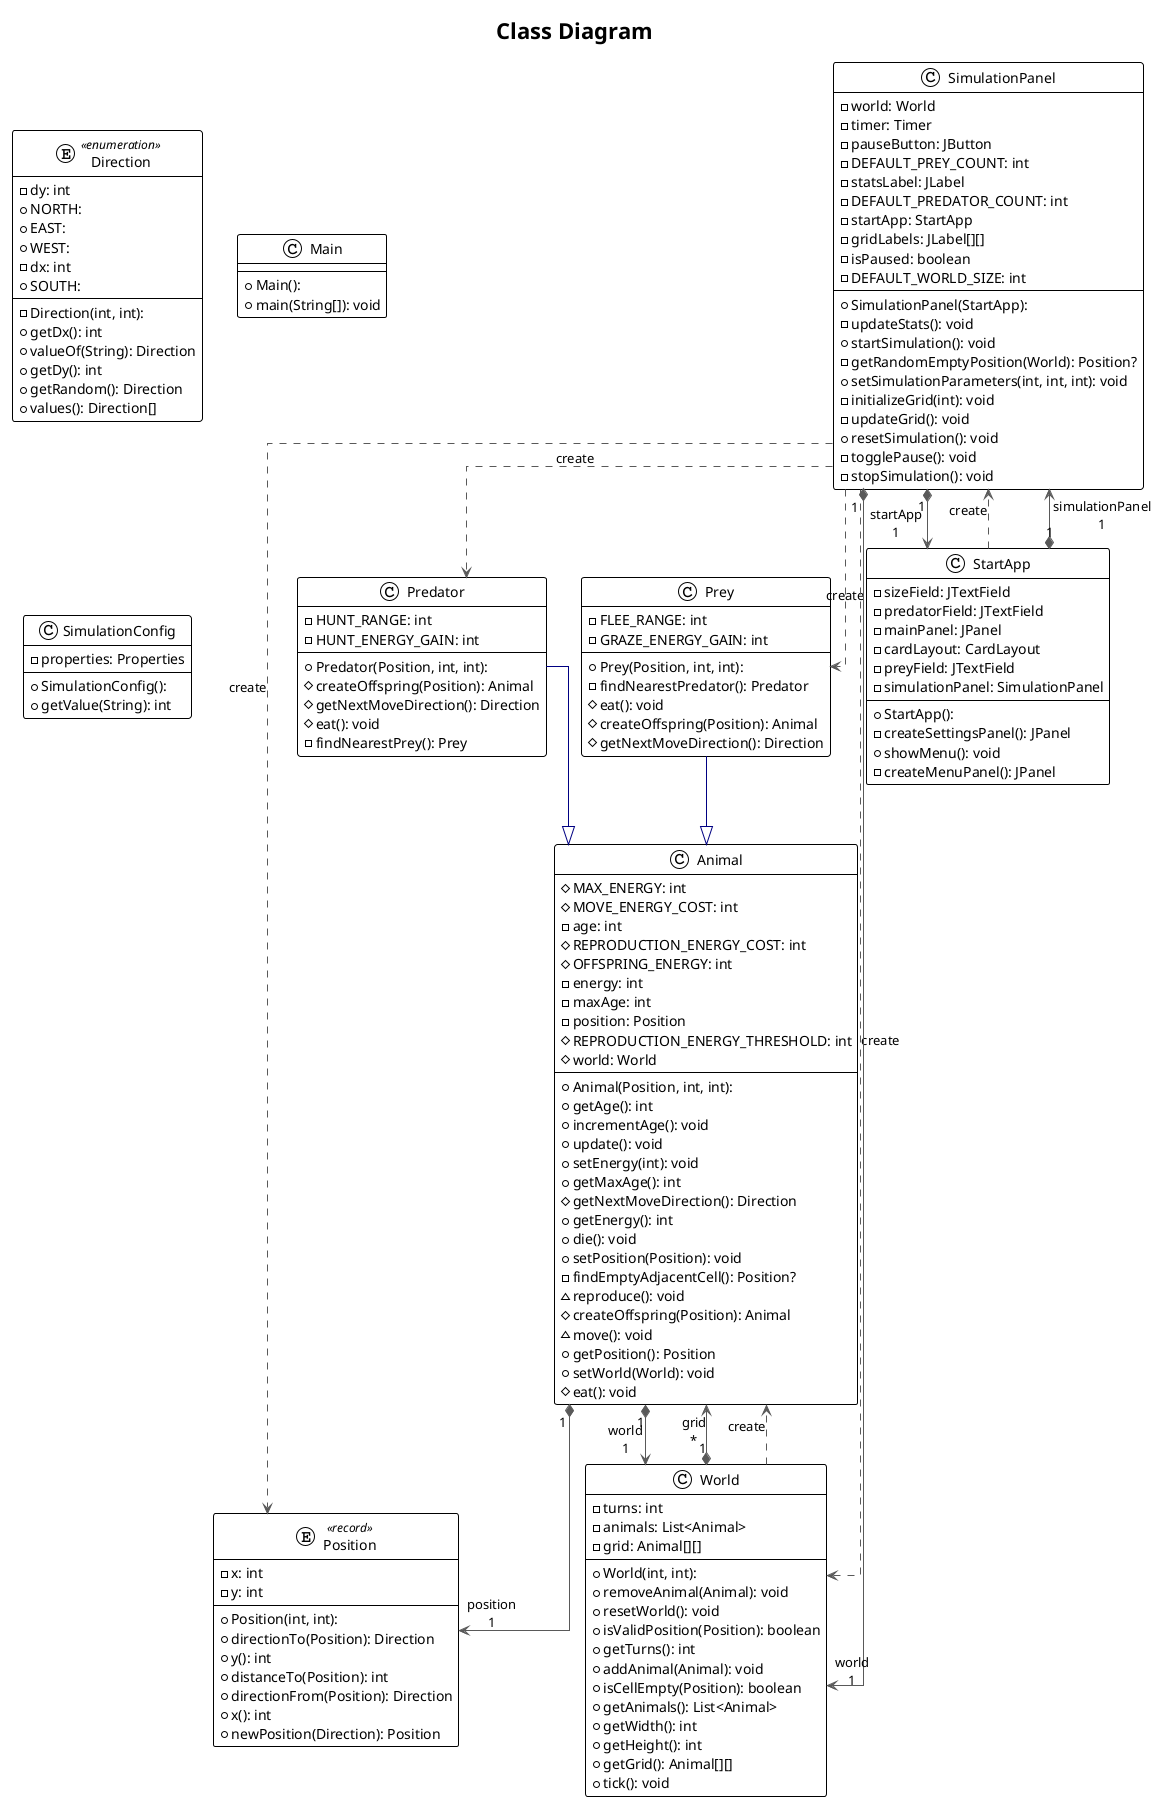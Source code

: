 @startuml
title Class Diagram

!theme plain
top to bottom direction
skinparam linetype ortho

class Animal {
  + Animal(Position, int, int): 
  # MAX_ENERGY: int
  # MOVE_ENERGY_COST: int
  - age: int
  # REPRODUCTION_ENERGY_COST: int
  # OFFSPRING_ENERGY: int
  - energy: int
  - maxAge: int
  - position: Position
  # REPRODUCTION_ENERGY_THRESHOLD: int
  # world: World
  + getAge(): int
  + incrementAge(): void
  + update(): void
  + setEnergy(int): void
  + getMaxAge(): int
  # getNextMoveDirection(): Direction
  + getEnergy(): int
  + die(): void
  + setPosition(Position): void
  - findEmptyAdjacentCell(): Position?
  ~ reproduce(): void
  # createOffspring(Position): Animal
  ~ move(): void
  + getPosition(): Position
  + setWorld(World): void
  # eat(): void
}
enum Direction << enumeration >> {
  - Direction(int, int): 
  - dy: int
  + NORTH: 
  + EAST: 
  + WEST: 
  - dx: int
  + SOUTH: 
  + getDx(): int
  + valueOf(String): Direction
  + getDy(): int
  + getRandom(): Direction
  + values(): Direction[]
}
class Main {
  + Main(): 
  + main(String[]): void
}
entity Position << record >> {
  + Position(int, int): 
  - x: int
  - y: int
  + directionTo(Position): Direction
  + y(): int
  + distanceTo(Position): int
  + directionFrom(Position): Direction
  + x(): int
  + newPosition(Direction): Position
}
class Predator {
  + Predator(Position, int, int): 
  - HUNT_RANGE: int
  - HUNT_ENERGY_GAIN: int
  # createOffspring(Position): Animal
  # getNextMoveDirection(): Direction
  # eat(): void
  - findNearestPrey(): Prey
}
class Prey {
  + Prey(Position, int, int): 
  - FLEE_RANGE: int
  - GRAZE_ENERGY_GAIN: int
  - findNearestPredator(): Predator
  # eat(): void
  # createOffspring(Position): Animal
  # getNextMoveDirection(): Direction
}
class SimulationConfig {
  + SimulationConfig(): 
  - properties: Properties
  + getValue(String): int
}
class SimulationPanel {
  + SimulationPanel(StartApp): 
  - world: World
  - timer: Timer
  - pauseButton: JButton
  - DEFAULT_PREY_COUNT: int
  - statsLabel: JLabel
  - DEFAULT_PREDATOR_COUNT: int
  - startApp: StartApp
  - gridLabels: JLabel[][]
  - isPaused: boolean
  - DEFAULT_WORLD_SIZE: int
  - updateStats(): void
  + startSimulation(): void
  - getRandomEmptyPosition(World): Position?
  + setSimulationParameters(int, int, int): void
  - initializeGrid(int): void
  - updateGrid(): void
  + resetSimulation(): void
  - togglePause(): void
  - stopSimulation(): void
}
class StartApp {
  + StartApp(): 
  - sizeField: JTextField
  - predatorField: JTextField
  - mainPanel: JPanel
  - cardLayout: CardLayout
  - preyField: JTextField
  - simulationPanel: SimulationPanel
  - createSettingsPanel(): JPanel
  + showMenu(): void
  - createMenuPanel(): JPanel
}
class World {
  + World(int, int): 
  - turns: int
  - animals: List<Animal>
  - grid: Animal[][]
  + removeAnimal(Animal): void
  + resetWorld(): void
  + isValidPosition(Position): boolean
  + getTurns(): int
  + addAnimal(Animal): void
  + isCellEmpty(Position): boolean
  + getAnimals(): List<Animal>
  + getWidth(): int
  + getHeight(): int
  + getGrid(): Animal[][]
  + tick(): void
}

Animal           "1" *-[#595959,plain]-> "position\n1" Position         
Animal           "1" *-[#595959,plain]-> "world\n1" World            
Predator          -[#000082,plain]-^  Animal           
Prey              -[#000082,plain]-^  Animal           
SimulationPanel   -[#595959,dashed]->  Position         : "«create»"
SimulationPanel   -[#595959,dashed]->  Predator         : "«create»"
SimulationPanel   -[#595959,dashed]->  Prey             : "«create»"
SimulationPanel  "1" *-[#595959,plain]-> "startApp\n1" StartApp         
SimulationPanel   -[#595959,dashed]->  World            : "«create»"
SimulationPanel  "1" *-[#595959,plain]-> "world\n1" World            
StartApp          -[#595959,dashed]->  SimulationPanel  : "«create»"
StartApp         "1" *-[#595959,plain]-> "simulationPanel\n1" SimulationPanel  
World            "1" *-[#595959,plain]-> "grid\n*" Animal           
World             -[#595959,dashed]->  Animal           : "«create»"
@enduml
